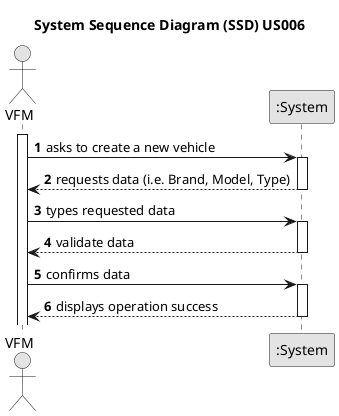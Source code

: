@startuml
skinparam monochrome true
skinparam packageStyle rectangle
skinparam shadowing false

title System Sequence Diagram (SSD) US006

autonumber

actor "VFM" as Employee
participant ":System" as System

activate Employee

    Employee -> System : asks to create a new vehicle
    activate System

        System --> Employee : requests data (i.e. Brand, Model, Type)
    deactivate System

    Employee -> System : types requested data
    activate System

        System --> Employee : validate data
    deactivate System

    Employee -> System : confirms data
    activate System

        System --> Employee : displays operation success
    deactivate System

@enduml
